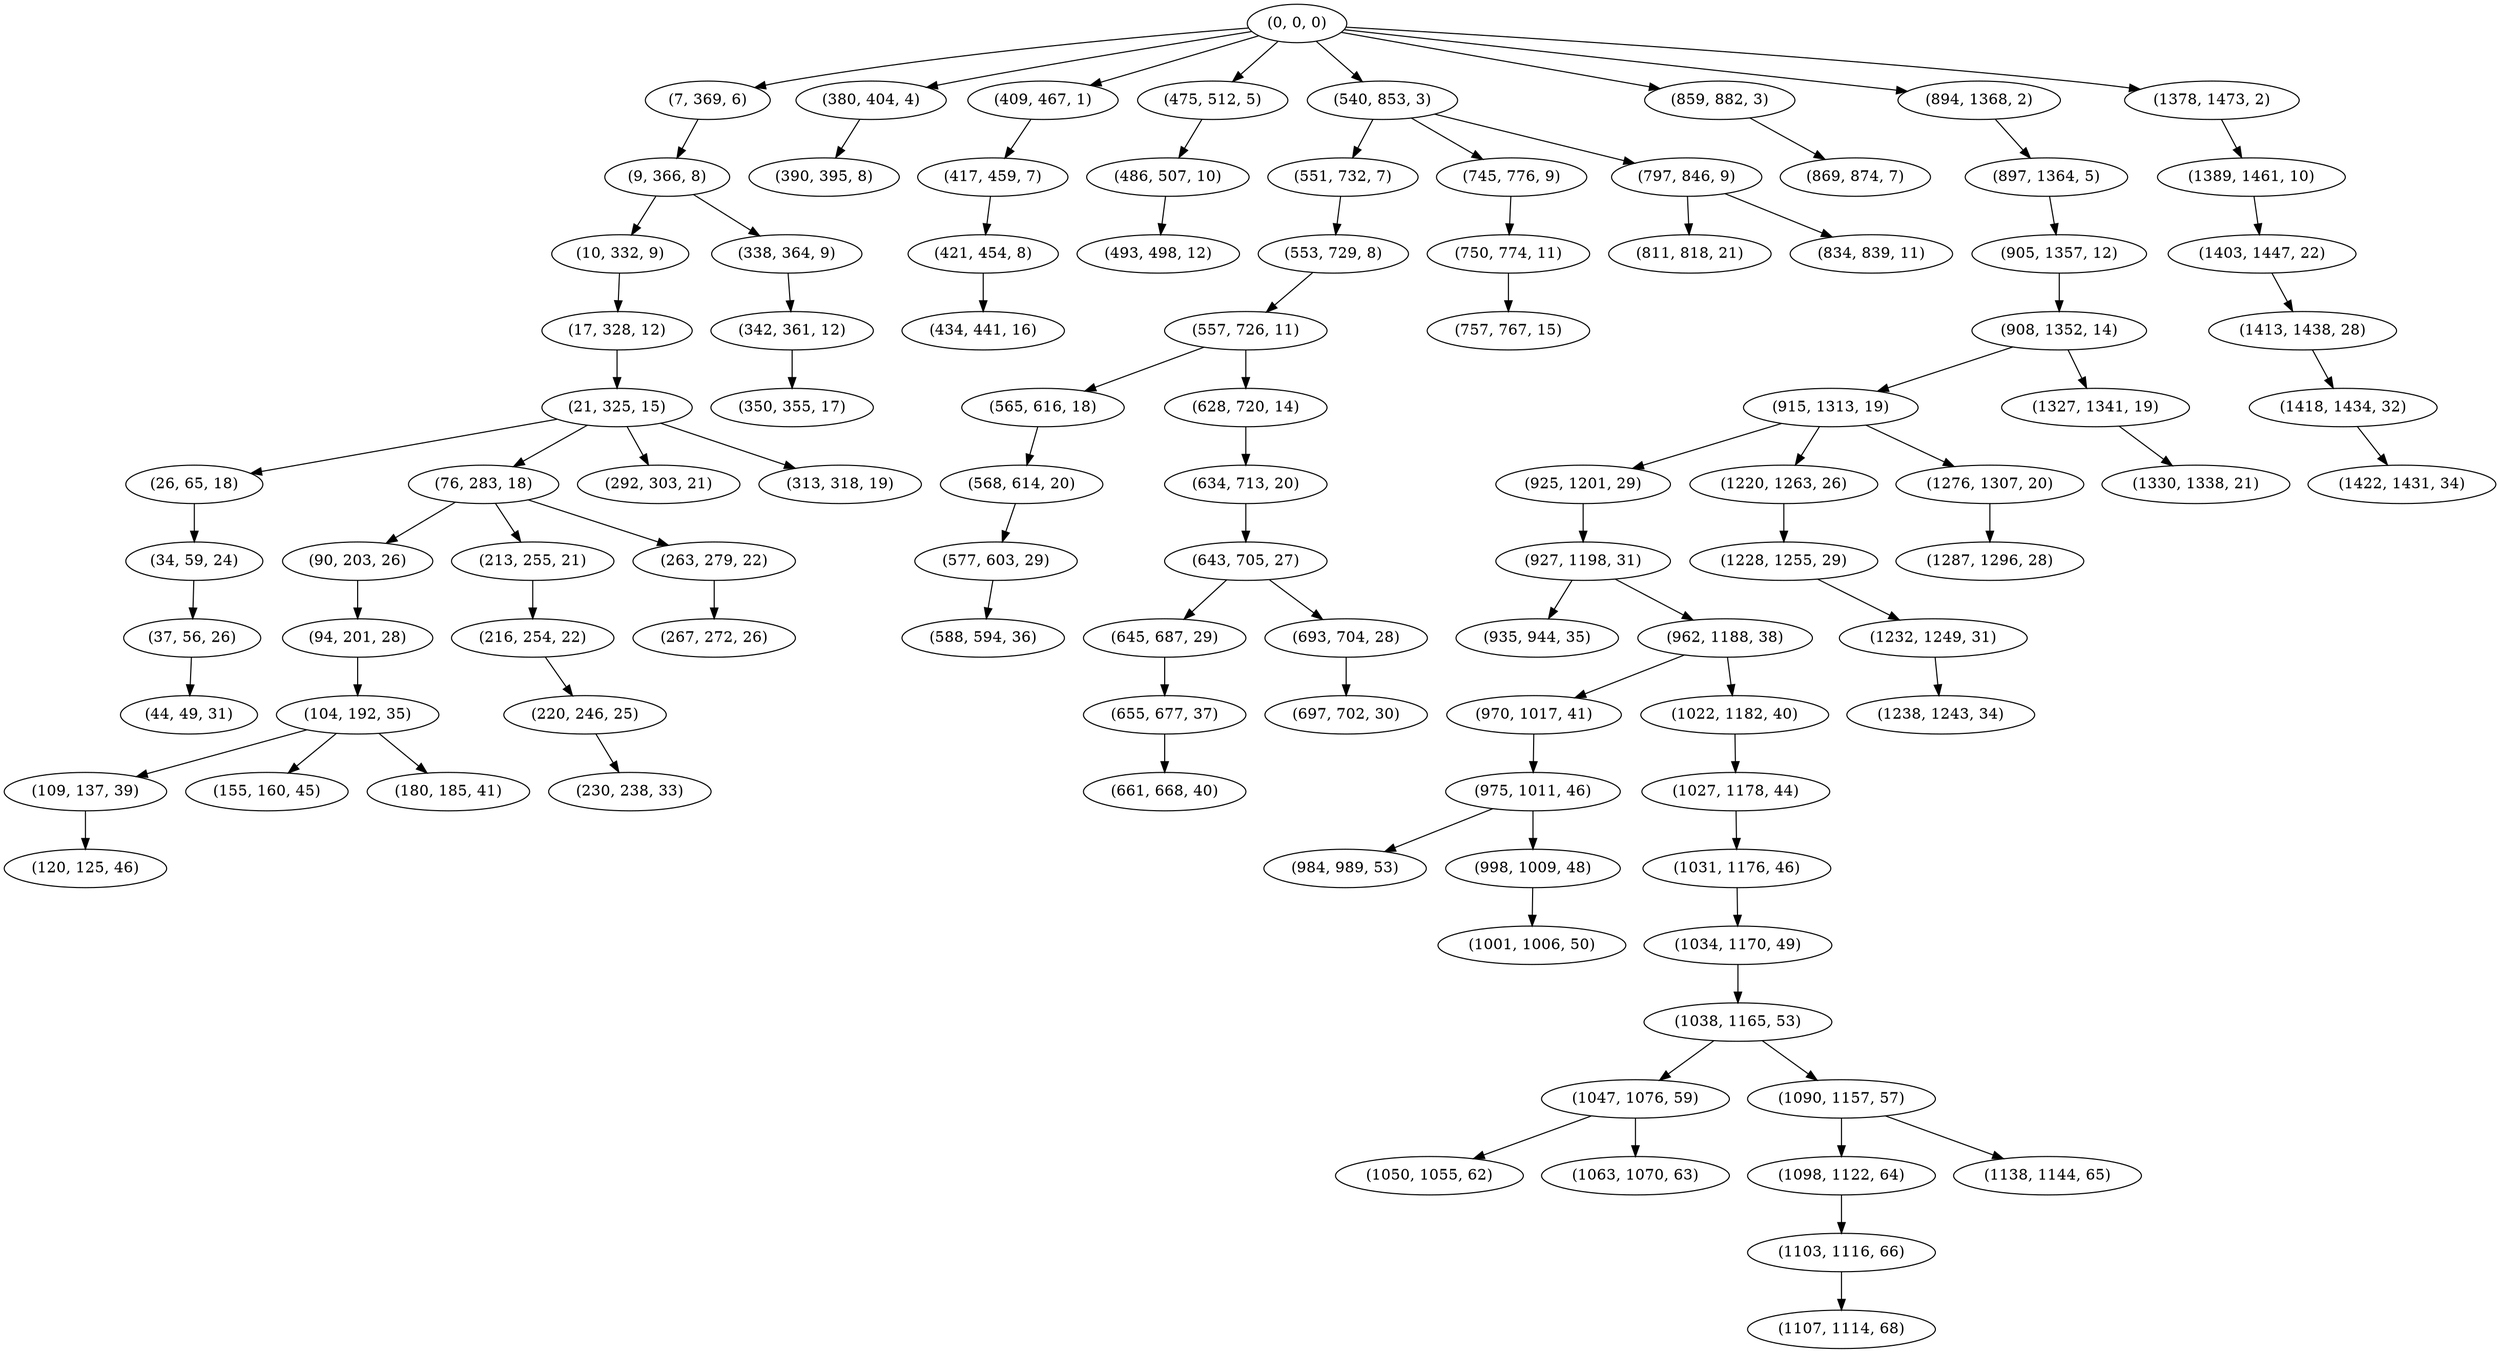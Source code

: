 digraph tree {
    "(0, 0, 0)";
    "(7, 369, 6)";
    "(9, 366, 8)";
    "(10, 332, 9)";
    "(17, 328, 12)";
    "(21, 325, 15)";
    "(26, 65, 18)";
    "(34, 59, 24)";
    "(37, 56, 26)";
    "(44, 49, 31)";
    "(76, 283, 18)";
    "(90, 203, 26)";
    "(94, 201, 28)";
    "(104, 192, 35)";
    "(109, 137, 39)";
    "(120, 125, 46)";
    "(155, 160, 45)";
    "(180, 185, 41)";
    "(213, 255, 21)";
    "(216, 254, 22)";
    "(220, 246, 25)";
    "(230, 238, 33)";
    "(263, 279, 22)";
    "(267, 272, 26)";
    "(292, 303, 21)";
    "(313, 318, 19)";
    "(338, 364, 9)";
    "(342, 361, 12)";
    "(350, 355, 17)";
    "(380, 404, 4)";
    "(390, 395, 8)";
    "(409, 467, 1)";
    "(417, 459, 7)";
    "(421, 454, 8)";
    "(434, 441, 16)";
    "(475, 512, 5)";
    "(486, 507, 10)";
    "(493, 498, 12)";
    "(540, 853, 3)";
    "(551, 732, 7)";
    "(553, 729, 8)";
    "(557, 726, 11)";
    "(565, 616, 18)";
    "(568, 614, 20)";
    "(577, 603, 29)";
    "(588, 594, 36)";
    "(628, 720, 14)";
    "(634, 713, 20)";
    "(643, 705, 27)";
    "(645, 687, 29)";
    "(655, 677, 37)";
    "(661, 668, 40)";
    "(693, 704, 28)";
    "(697, 702, 30)";
    "(745, 776, 9)";
    "(750, 774, 11)";
    "(757, 767, 15)";
    "(797, 846, 9)";
    "(811, 818, 21)";
    "(834, 839, 11)";
    "(859, 882, 3)";
    "(869, 874, 7)";
    "(894, 1368, 2)";
    "(897, 1364, 5)";
    "(905, 1357, 12)";
    "(908, 1352, 14)";
    "(915, 1313, 19)";
    "(925, 1201, 29)";
    "(927, 1198, 31)";
    "(935, 944, 35)";
    "(962, 1188, 38)";
    "(970, 1017, 41)";
    "(975, 1011, 46)";
    "(984, 989, 53)";
    "(998, 1009, 48)";
    "(1001, 1006, 50)";
    "(1022, 1182, 40)";
    "(1027, 1178, 44)";
    "(1031, 1176, 46)";
    "(1034, 1170, 49)";
    "(1038, 1165, 53)";
    "(1047, 1076, 59)";
    "(1050, 1055, 62)";
    "(1063, 1070, 63)";
    "(1090, 1157, 57)";
    "(1098, 1122, 64)";
    "(1103, 1116, 66)";
    "(1107, 1114, 68)";
    "(1138, 1144, 65)";
    "(1220, 1263, 26)";
    "(1228, 1255, 29)";
    "(1232, 1249, 31)";
    "(1238, 1243, 34)";
    "(1276, 1307, 20)";
    "(1287, 1296, 28)";
    "(1327, 1341, 19)";
    "(1330, 1338, 21)";
    "(1378, 1473, 2)";
    "(1389, 1461, 10)";
    "(1403, 1447, 22)";
    "(1413, 1438, 28)";
    "(1418, 1434, 32)";
    "(1422, 1431, 34)";
    "(0, 0, 0)" -> "(7, 369, 6)";
    "(0, 0, 0)" -> "(380, 404, 4)";
    "(0, 0, 0)" -> "(409, 467, 1)";
    "(0, 0, 0)" -> "(475, 512, 5)";
    "(0, 0, 0)" -> "(540, 853, 3)";
    "(0, 0, 0)" -> "(859, 882, 3)";
    "(0, 0, 0)" -> "(894, 1368, 2)";
    "(0, 0, 0)" -> "(1378, 1473, 2)";
    "(7, 369, 6)" -> "(9, 366, 8)";
    "(9, 366, 8)" -> "(10, 332, 9)";
    "(9, 366, 8)" -> "(338, 364, 9)";
    "(10, 332, 9)" -> "(17, 328, 12)";
    "(17, 328, 12)" -> "(21, 325, 15)";
    "(21, 325, 15)" -> "(26, 65, 18)";
    "(21, 325, 15)" -> "(76, 283, 18)";
    "(21, 325, 15)" -> "(292, 303, 21)";
    "(21, 325, 15)" -> "(313, 318, 19)";
    "(26, 65, 18)" -> "(34, 59, 24)";
    "(34, 59, 24)" -> "(37, 56, 26)";
    "(37, 56, 26)" -> "(44, 49, 31)";
    "(76, 283, 18)" -> "(90, 203, 26)";
    "(76, 283, 18)" -> "(213, 255, 21)";
    "(76, 283, 18)" -> "(263, 279, 22)";
    "(90, 203, 26)" -> "(94, 201, 28)";
    "(94, 201, 28)" -> "(104, 192, 35)";
    "(104, 192, 35)" -> "(109, 137, 39)";
    "(104, 192, 35)" -> "(155, 160, 45)";
    "(104, 192, 35)" -> "(180, 185, 41)";
    "(109, 137, 39)" -> "(120, 125, 46)";
    "(213, 255, 21)" -> "(216, 254, 22)";
    "(216, 254, 22)" -> "(220, 246, 25)";
    "(220, 246, 25)" -> "(230, 238, 33)";
    "(263, 279, 22)" -> "(267, 272, 26)";
    "(338, 364, 9)" -> "(342, 361, 12)";
    "(342, 361, 12)" -> "(350, 355, 17)";
    "(380, 404, 4)" -> "(390, 395, 8)";
    "(409, 467, 1)" -> "(417, 459, 7)";
    "(417, 459, 7)" -> "(421, 454, 8)";
    "(421, 454, 8)" -> "(434, 441, 16)";
    "(475, 512, 5)" -> "(486, 507, 10)";
    "(486, 507, 10)" -> "(493, 498, 12)";
    "(540, 853, 3)" -> "(551, 732, 7)";
    "(540, 853, 3)" -> "(745, 776, 9)";
    "(540, 853, 3)" -> "(797, 846, 9)";
    "(551, 732, 7)" -> "(553, 729, 8)";
    "(553, 729, 8)" -> "(557, 726, 11)";
    "(557, 726, 11)" -> "(565, 616, 18)";
    "(557, 726, 11)" -> "(628, 720, 14)";
    "(565, 616, 18)" -> "(568, 614, 20)";
    "(568, 614, 20)" -> "(577, 603, 29)";
    "(577, 603, 29)" -> "(588, 594, 36)";
    "(628, 720, 14)" -> "(634, 713, 20)";
    "(634, 713, 20)" -> "(643, 705, 27)";
    "(643, 705, 27)" -> "(645, 687, 29)";
    "(643, 705, 27)" -> "(693, 704, 28)";
    "(645, 687, 29)" -> "(655, 677, 37)";
    "(655, 677, 37)" -> "(661, 668, 40)";
    "(693, 704, 28)" -> "(697, 702, 30)";
    "(745, 776, 9)" -> "(750, 774, 11)";
    "(750, 774, 11)" -> "(757, 767, 15)";
    "(797, 846, 9)" -> "(811, 818, 21)";
    "(797, 846, 9)" -> "(834, 839, 11)";
    "(859, 882, 3)" -> "(869, 874, 7)";
    "(894, 1368, 2)" -> "(897, 1364, 5)";
    "(897, 1364, 5)" -> "(905, 1357, 12)";
    "(905, 1357, 12)" -> "(908, 1352, 14)";
    "(908, 1352, 14)" -> "(915, 1313, 19)";
    "(908, 1352, 14)" -> "(1327, 1341, 19)";
    "(915, 1313, 19)" -> "(925, 1201, 29)";
    "(915, 1313, 19)" -> "(1220, 1263, 26)";
    "(915, 1313, 19)" -> "(1276, 1307, 20)";
    "(925, 1201, 29)" -> "(927, 1198, 31)";
    "(927, 1198, 31)" -> "(935, 944, 35)";
    "(927, 1198, 31)" -> "(962, 1188, 38)";
    "(962, 1188, 38)" -> "(970, 1017, 41)";
    "(962, 1188, 38)" -> "(1022, 1182, 40)";
    "(970, 1017, 41)" -> "(975, 1011, 46)";
    "(975, 1011, 46)" -> "(984, 989, 53)";
    "(975, 1011, 46)" -> "(998, 1009, 48)";
    "(998, 1009, 48)" -> "(1001, 1006, 50)";
    "(1022, 1182, 40)" -> "(1027, 1178, 44)";
    "(1027, 1178, 44)" -> "(1031, 1176, 46)";
    "(1031, 1176, 46)" -> "(1034, 1170, 49)";
    "(1034, 1170, 49)" -> "(1038, 1165, 53)";
    "(1038, 1165, 53)" -> "(1047, 1076, 59)";
    "(1038, 1165, 53)" -> "(1090, 1157, 57)";
    "(1047, 1076, 59)" -> "(1050, 1055, 62)";
    "(1047, 1076, 59)" -> "(1063, 1070, 63)";
    "(1090, 1157, 57)" -> "(1098, 1122, 64)";
    "(1090, 1157, 57)" -> "(1138, 1144, 65)";
    "(1098, 1122, 64)" -> "(1103, 1116, 66)";
    "(1103, 1116, 66)" -> "(1107, 1114, 68)";
    "(1220, 1263, 26)" -> "(1228, 1255, 29)";
    "(1228, 1255, 29)" -> "(1232, 1249, 31)";
    "(1232, 1249, 31)" -> "(1238, 1243, 34)";
    "(1276, 1307, 20)" -> "(1287, 1296, 28)";
    "(1327, 1341, 19)" -> "(1330, 1338, 21)";
    "(1378, 1473, 2)" -> "(1389, 1461, 10)";
    "(1389, 1461, 10)" -> "(1403, 1447, 22)";
    "(1403, 1447, 22)" -> "(1413, 1438, 28)";
    "(1413, 1438, 28)" -> "(1418, 1434, 32)";
    "(1418, 1434, 32)" -> "(1422, 1431, 34)";
}

